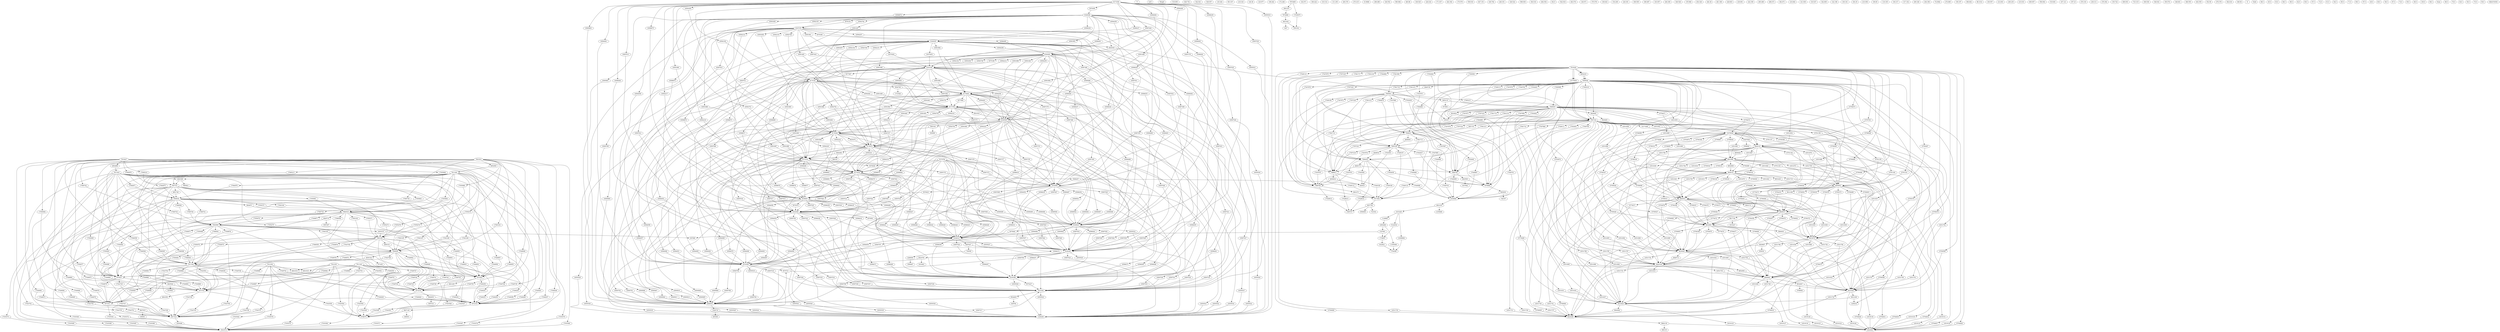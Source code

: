 digraph G {
8173790 N notS Weight 518.855
8174940 N notS Weight 628.752
8175182 N notS Weight 542.921
8174793 N notS Weight 548.957
8174794 N notS Weight 548.957
969335 N notS Weight 145.282
8176970 N notS Weight 591.037
639794 N notS Weight 218.343
1633463 N notS Weight 146.38
1731926 N notS Weight 120.977
3543574 N notS Weight 198.262
6917221 N notS Weight 172.268
1827 N notS Weight 162.971
3591541 N notS Weight 306.422
7872666 N notS Weight 319.314
3535841 N notS Weight 131.255
7873703 N notS Weight 260.376
7874027 N notS Weight 270.415
3587231 N notS Weight 33.9868
7872319 N notS Weight 298.498
7873276 N notS Weight 326.552
3587297 N notS Weight 145.282
7893958 N notS Weight 590.984
7884518 N notS Weight 460.86
385653 N notS Weight 108.525
6798075 N notS Weight 226.434
385801 N notS Weight 171.037
7871911 N notS Weight 262.392
471430 N notS Weight 170.579
7911344 N notS Weight 558.918
7899956 N notS Weight 827.153
7883189 N notS Weight 436.794
7872665 N notS Weight 246.351
7873824 N notS Weight 328.524
7911343 N notS Weight 558.918
7912183 N notS Weight 598.939
7912184 N notS Weight 598.939
7906630 N notS Weight 304.516
7885821 N notS Weight 464.554
7907331 N notS Weight 302.5
7911443 N notS Weight 542.918
7911444 N notS Weight 542.918
7910427 N notS Weight 402.574
7601810 N notS Weight 402.574
105337 N notS Weight 146.971
7907332 N notS Weight 302.5
7909547 N notS Weight 370.576
1209232 N notS Weight 108.643
8614629 N notS Weight 154.209
8619346 N notS Weight 226.391
8645031 N notS Weight 308.505
8650852 N notS Weight 380.687
1815227 N notS Weight 163.057
8632981 N notS Weight 264.365
8648537 N notS Weight 348.526
505934 N notS Weight 155.966
8630949 N notS Weight 254.326
8633878 N notS Weight 282.38
5789858 N notS Weight 281.308
8648483 N notS Weight 428.803
8620299 N notS Weight 230.691
8629149 N notS Weight 242.359
8641868 N notS Weight 290.489
8640143 N notS Weight 288.473
8649141 N notS Weight 362.671
2644962 N notS Weight 216.664
969135 N notS Weight 141.939
10378046 N notS Weight 316.527
3599844 N notS Weight 342.805
1756389 N notS Weight 142.198
1738097 N notS Weight 100.161
2654466 N notS Weight 254.35
1815228 N notS Weight 210.058
607898 N notS Weight 190.65
4159468 N notS Weight 118.105
5330688 N notS Weight 194.317
3537662 N notS Weight 317.102
7878988 N notS Weight 290.326
7868756 N notS Weight 204.356
3929483 N notS Weight 74.0082
644023 N notS Weight 274.865
7868760 N notS Weight 158.197
7886911 N notS Weight 396.602
1560727 N notS Weight 98.1014
3556005 N notS Weight 100.557
741934 N notS Weight 214.003
7871993 N notS Weight 200.235
746197 N notS Weight 210.033
7896452 N notS Weight 600.957
7895108 N notS Weight 556.904
7906631 N notS Weight 304.516
7895851 N notS Weight 519.681
973593 N notS Weight 167.121
3599467 N notS Weight 357.23
745058 N notS Weight 276.318
1249209 N notS Weight 236.311
605308 N notS Weight 120.977
4686935 N notS Weight 278.392
505999 N notS Weight 150.724
8178548 N notS Weight 609.053
8180509 N notS Weight 723.315
8162890 N notS Weight 308.536
8175434 N notS Weight 546.941
8164385 N notS Weight 350.574
8166014 N notS Weight 348.601
8163109 N notS Weight 304.516
8160492 N notS Weight 302.5
8163364 N notS Weight 386.555
7909548 N notS Weight 370.576
8165388 N notS Weight 402.555
8164360 N notS Weight 350.574
8166687 N notS Weight 352.59
8153549 N notS Weight 276.376
8169041 N notS Weight 382.616
7910428 N notS Weight 402.574
8167278 N notS Weight 368.56
8168306 N notS Weight 370.576
8168305 N notS Weight 370.576
8171938 N notS Weight 402.574
4852418 R Yield 88.0
8543822 R Yield 45.0
8612166 R Yield 93.0
8612188 R Yield 86.0
8617726 R Yield 86.0
8629697 R Yield 89.0
8632647 R Yield 82.0
8644084 R Yield 90.0
8646713 R Yield 67.0
8648201 R Yield 72.0
8650626 R Yield 91.0
8652694 R Yield 94.0
8652713 R Yield 91.0
8652909 R Yield 88.0
8653438 R Yield 89.0
8662130 R Yield 85.0
10171849 R Yield 91.0
10207836 R Yield 71.0
1022821 R Yield 99.0
1128860 R Yield 93.0
1327601 R Yield 97.0
4821416 R Yield 49.0
4825593 R Yield 80.0
4828485 R Yield 56.0
4838391 R Yield 87.0
4840172 R Yield 67.0
4848493 R Yield 74.0
4848932 R Yield 89.0
4851747 R Yield 95.0
4852418 R Yield 88.0
5142034 R Yield 69.0
2288500 R Yield 100.0
3326716 R Yield 82.0
5061041 R Yield 97.0
5066207 R Yield 96.0
5067627 R Yield 97.0
5075166 R Yield 94.0
5075479 R Yield None
5075721 R Yield None
5075840 R Yield 97.0
5076023 R Yield 100.0
5076155 R Yield 91.0
5076389 R Yield 100.0
5076390 R Yield 98.0
5077689 R Yield 97.0
5077997 R Yield 96.0
5078048 R Yield 76.0
5082484 R Yield 99.0
8524705 R Yield 64.0
8525475 R Yield 95.0
8540393 R Yield 50.0
8540746 R Yield 97.0
8541916 R Yield 70.0
2220268 R Yield 100.0
4821442 R Yield 94.0
4826715 R Yield 91.0
4827140 R Yield 76.0
4827919 R Yield 76.0
4830144 R Yield 58.0
4835319 R Yield 98.0
4841054 R Yield 100.0
4844971 R Yield 100.0
4845388 R Yield 58.0
4850101 R Yield 70.0
4851746 R Yield 95.0
REACTIONS
4852418->7909548
7910428->4852418
8543822->105337
8543822->7907332
7909547->8543822
7909548->8543822
8612166->1209232
8612166->8614629
8619346->8612166
8612188->1209232
8612188->8645031
8650852->8612188
8617726->1815227
8617726->8632981
8648537->8617726
8629697->505934
8629697->8630949
8633878->8629697
8632647->5789858
8632647->8619346
8648483->8632647
8644084->8620299
8614629->8644084
8646713->8629149
8630949->8646713
8648201->8633878
8632981->8648201
8650626->8641868
8640143->8650626
8652694->8648483
8629149->8652694
8652713->8648537
8645031->8652713
8652909->8649141
8641868->8652909
8653438->8650852
8649141->8653438
8662130->2644962
8662130->969135
8620299->8662130
10171849->10378046
7907332->10171849
10207836->3599844
10207836->8640143
10378046->10207836
14519122->2644962
7907332->14519122
14519123->2644962
7909547->14519123
14519124->2644962
7909548->14519124
14519125->2644962
8614629->14519125
14519126->2644962
8619346->14519126
14519127->2644962
8629149->14519127
14519128->2644962
8630949->14519128
14519130->2644962
8633878->14519130
14519131->2644962
8640143->14519131
14519133->2644962
8641868->14519133
14519134->2644962
8648483->14519134
14519135->2644962
8649141->14519135
14531630->8614629
7907332->14531630
14531631->8614629
7909547->14531631
14531632->8614629
7909548->14531632
14531633->8614629
8629149->14531633
14531634->8614629
8630949->14531634
14531636->8614629
8633878->14531636
14531637->8614629
8640143->14531637
14531639->8614629
8641868->14531639
14531640->8614629
8648483->14531640
14531641->8614629
8649141->14531641
14531700->8619346
7907332->14531700
14531701->8619346
7909547->14531701
14531702->8619346
7909548->14531702
14531703->8619346
8629149->14531703
14531704->8619346
8630949->14531704
14531706->8619346
8633878->14531706
14531707->8619346
8640143->14531707
14531709->8619346
8641868->14531709
14531710->8619346
8649141->14531710
14531729->8620299
7907332->14531729
14531730->8620299
7909547->14531730
14531731->8620299
7909548->14531731
14531732->8620299
8619346->14531732
14531733->8620299
8629149->14531733
14531734->8620299
8630949->14531734
14531736->8620299
8633878->14531736
14531737->8620299
8640143->14531737
14531739->8620299
8641868->14531739
14531740->8620299
8648483->14531740
14531741->8620299
8649141->14531741
14531785->8629149
7907332->14531785
14531786->8629149
7909547->14531786
14531787->8629149
7909548->14531787
14531789->8629149
8633878->14531789
14531790->8629149
8640143->14531790
14531792->8629149
8641868->14531792
14531793->8629149
8649141->14531793
14531804->8630949
7907332->14531804
14531805->8630949
7909547->14531805
14531806->8630949
7909548->14531806
14531808->8630949
8640143->14531808
14531810->8630949
8641868->14531810
14531811->8630949
8649141->14531811
14531835->8633878
7907332->14531835
14531836->8633878
7909547->14531836
14531837->8633878
7909548->14531837
14531838->8633878
8640143->14531838
14531840->8633878
8641868->14531840
14531841->8633878
8649141->14531841
14531852->8640143
7907332->14531852
14531853->8640143
7909547->14531853
14531854->8640143
7909548->14531854
14531859->8641868
7907332->14531859
14531860->8641868
7909547->14531860
14531861->8641868
7909548->14531861
14531864->8648483
7907332->14531864
14531865->8648483
7909547->14531865
14531866->8648483
7909548->14531866
14531867->8648483
8630949->14531867
14531869->8648483
8633878->14531869
14531870->8648483
8640143->14531870
14531872->8648483
8641868->14531872
14531873->8648483
8649141->14531873
14531884->8649141
7907332->14531884
14531885->8649141
7909547->14531885
14531886->8649141
7909548->14531886
14531887->8649141
8640143->14531887
15756471->10378046
7909547->15756471
15756472->10378046
7909548->15756472
15756473->10378046
7910428->15756473
15764627->2644962
10378046->15764627
15764628->2644962
7910428->15764628
15764629->2644962
8632981->15764629
15764630->2644962
8645031->15764630
15764631->2644962
8648537->15764631
15764632->2644962
8650852->15764632
15775838->7907332
7910428->15775838
15779268->8614629
10378046->15779268
15779269->8614629
7910428->15779269
15779270->8614629
8632981->15779270
15779271->8614629
8645031->15779271
15779272->8614629
8648537->15779272
15779273->8614629
8650852->15779273
15780598->8619346
10378046->15780598
15780599->8619346
7910428->15780599
15780600->8619346
8632981->15780600
15780601->8619346
8645031->15780601
15780602->8619346
8648537->15780602
15780603->8619346
8650852->15780603
15780905->8620299
10378046->15780905
15780906->8620299
7910428->15780906
15780907->8620299
8632981->15780907
15780908->8620299
8645031->15780908
15780909->8620299
8648537->15780909
15780910->8620299
8650852->15780910
15783873->8629149
10378046->15783873
15783874->8629149
7910428->15783874
15783875->8629149
8632981->15783875
15783876->8629149
8645031->15783876
15783877->8629149
8648537->15783877
15783878->8629149
8650852->15783878
15784346->8630949
10378046->15784346
15784347->8630949
7910428->15784347
15784348->8630949
8632981->15784348
15784349->8630949
8645031->15784349
15784350->8630949
8648537->15784350
15784351->8630949
8650852->15784351
15785026->8632981
10378046->15785026
15785027->8632981
7907332->15785027
15785028->8632981
7909547->15785028
15785029->8632981
7909548->15785029
15785030->8632981
7910428->15785030
15785031->8632981
8640143->15785031
15785032->8632981
8641868->15785032
15785033->8632981
8645031->15785033
15785034->8632981
8649141->15785034
15785035->8632981
8650852->15785035
15785369->8633878
10378046->15785369
15785370->8633878
7910428->15785370
15785371->8633878
8645031->15785371
15785372->8633878
8648537->15785372
15785373->8633878
8650852->15785373
15787501->8640143
7910428->15787501
15788045->8641868
10378046->15788045
15788046->8641868
7910428->15788046
15789097->8645031
10378046->15789097
15789098->8645031
7907332->15789098
15789099->8645031
7909547->15789099
15789100->8645031
7909548->15789100
15789101->8645031
7910428->15789101
15789102->8645031
8640143->15789102
15789103->8645031
8641868->15789103
15789104->8645031
8649141->15789104
15790475->8648483
10378046->15790475
15790476->8648483
7910428->15790476
15790477->8648483
8632981->15790477
15790478->8648483
8645031->15790478
15790479->8648483
8648537->15790479
15790480->8648483
8650852->15790480
15790493->8648537
10378046->15790493
15790494->8648537
7907332->15790494
15790495->8648537
7909547->15790495
15790496->8648537
7909548->15790496
15790497->8648537
7910428->15790497
15790498->8648537
8640143->15790498
15790499->8648537
8641868->15790499
15790500->8648537
8649141->15790500
15790501->8648537
8650852->15790501
15790667->8649141
10378046->15790667
15790668->8649141
7910428->15790668
15791157->8650852
10378046->15791157
15791158->8650852
7907332->15791158
15791159->8650852
7909547->15791159
15791160->8650852
7909548->15791160
15791161->8650852
7910428->15791161
15791162->8650852
8640143->15791162
15791163->8650852
8641868->15791163
1022821->1756389
1738097->1022821
1128860->2654466
1815228->1128860
1327601->1738097
1327601->607898
2654466->1327601
4821416->1815228
4821416->4159468
5330688->4821416
4825593->3537662
4825593->7878988
7868756->4825593
4828485->3929483
4828485->7907332
7909547->4828485
7909548->4828485
4836632->644023
4836632->7868760
7886911->4836632
4837782->1560727
4837782->3556005
4837782->741934
7871993->4837782
4838391->5330688
4838391->746197
7878988->4838391
4840172->7868756
4840172->7886911
7896452->4840172
4841071->7871993
7868760->4841071
4848493->7895108
7906631->4848493
4848739->7895851
7909548->4848739
4848932->7896452
7895108->4848932
4851747->7906631
7907332->4851747
4852418->7909548
7910428->4852418
4855133->7909547
4855133->973593
7895851->4855133
5142034->1738097
1815228->5142034
11555090->1756389
2654466->11555090
15775838->7907332
7910428->15775838
16389884->1756389
1815228->16389884
17028614->1560727
7868760->17028614
17028615->1560727
7886911->17028615
17028616->1560727
7896452->17028616
17040695->5330688
7868756->17040695
17040696->5330688
7895108->17040696
17040697->5330688
7895851->17040697
17040698->5330688
7896452->17040698
17040699->5330688
7906631->17040699
17040700->5330688
7907332->17040700
17040701->5330688
7909547->17040701
17040702->5330688
7909548->17040702
17040703->5330688
7910428->17040703
17043051->644023
7895108->17043051
17043058->644023
7896452->17043058
17047865->7868756
7895108->17047865
17047866->7868756
7895851->17047866
17047867->7868756
7906631->17047867
17047868->7868756
7907332->17047868
17047869->7868756
7909547->17047869
17047870->7868756
7909548->17047870
17047871->7868756
7910428->17047871
17047872->7868760
7895108->17047872
17047873->7868760
7895851->17047873
17047874->7868760
7896452->17047874
17047875->7868760
7906631->17047875
17047876->7868760
7907332->17047876
17047877->7868760
7909547->17047877
17047878->7868760
7909548->17047878
17047879->7868760
7910428->17047879
17049106->7871993
7886911->17049106
17049107->7871993
7895108->17049107
17049108->7871993
7895851->17049108
17049109->7871993
7896452->17049109
17049110->7871993
7906631->17049110
17049111->7871993
7907332->17049111
17049112->7871993
7909547->17049112
17049113->7871993
7909548->17049113
17049114->7871993
7910428->17049114
17052637->7878988
7895108->17052637
17052638->7878988
7895851->17052638
17052639->7878988
7896452->17052639
17052640->7878988
7906631->17052640
17052641->7878988
7907332->17052641
17052642->7878988
7909547->17052642
17052643->7878988
7909548->17052643
17052644->7878988
7910428->17052644
17057219->7886911
7895108->17057219
17057220->7886911
7895851->17057220
17057221->7886911
7906631->17057221
17057222->7886911
7907332->17057222
17057223->7886911
7909547->17057223
17057224->7886911
7909548->17057224
17057225->7886911
7910428->17057225
17061212->7895108
7895851->17061212
17061213->7895108
7907332->17061213
17061214->7895108
7909547->17061214
17061215->7895108
7909548->17061215
17061216->7895108
7910428->17061216
17061560->7895851
7910428->17061560
17061712->7896452
7895851->17061712
17061713->7896452
7906631->17061713
17061714->7896452
7907332->17061714
17061715->7896452
7909547->17061715
17061716->7896452
7909548->17061716
17061717->7896452
7910428->17061717
17064879->7906631
7895851->17064879
17064880->7906631
7909547->17064880
17064881->7906631
7909548->17064881
17064882->7906631
7910428->17064882
17065215->7907332
7895851->17065215
17065216->7907332
7909548->17065216
17065990->7909547
7909548->17065990
17065991->7909547
7910428->17065991
2288500->3599467
745058->2288500
3326716->1249209
3326716->605308
4686935->3326716
5061041->505999
5061041->8178548
8180509->5061041
5066207->644023
5066207->8162890
8175434->5066207
5067627->745058
5067627->8164385
8166014->5067627
5075166->8163109
8160492->5075166
5075227->8163364
8165388->5075227
5075479->8164360
8166687->5075479
5075721->8165388
4686935->5075721
8153549->5075721
5075840->8166014
8169041->5075840
5076023->8166687
8162890->5076023
5076155->8167278
8168306->5076155
5076389->8168305
8167278->5076389
5076390->8168306
8171938->5076390
5076561->8169041
8164360->5076561
5077689->8173790
8174940->5077689
5077997->8175182
8163109->5077997
5078048->8175434
8174793->5078048
8174794->5078048
5082484->8174793
5082484->969335
8176970->5082484
8524625->4686935
8524625->639794
8163364->8524625
8524705->1633463
8524705->8153549
8164385->8524705
8525475->8176970
8178548->8525475
8540393->105337
8540393->8160492
8168305->8540393
8168306->8540393
8540746->1731926
8540746->8174940
8175182->8540746
8541916->8180509
8173790->8541916
15475453->8163109
8168305->15475453
15475454->8163109
8168306->15475454
16555519->1249209
8153549->16555519
16555520->1249209
8160492->16555520
16555521->1249209
8162890->16555521
16555522->1249209
8163109->16555522
16555523->1249209
8163364->16555523
16555524->1249209
8164360->16555524
16555525->1249209
8164385->16555525
16555526->1249209
8165388->16555526
16555527->1249209
8166014->16555527
16555528->1249209
8166687->16555528
16555529->1249209
8167278->16555529
16555530->1249209
8168305->16555530
16555531->1249209
8168306->16555531
16555532->1249209
8169041->16555532
16555533->1249209
8171938->16555533
16555534->1249209
8173790->16555534
16555535->1249209
8174793->16555535
16555536->1249209
8174794->16555536
16555537->1249209
8174940->16555537
16555538->1249209
8175182->16555538
16555539->1249209
8175434->16555539
16555540->1249209
8176970->16555540
16555541->1249209
8178548->16555541
16555542->1249209
8180509->16555542
16565790->4686935
8153549->16565790
16565791->4686935
8160492->16565791
16565792->4686935
8162890->16565792
16565793->4686935
8163109->16565793
16565794->4686935
8164360->16565794
16565795->4686935
8164385->16565795
16565796->4686935
8165388->16565796
16565797->4686935
8166014->16565797
16565798->4686935
8166687->16565798
16565799->4686935
8167278->16565799
16565800->4686935
8168305->16565800
16565801->4686935
8168306->16565801
16565802->4686935
8169041->16565802
16565803->4686935
8171938->16565803
16565804->4686935
8173790->16565804
16565805->4686935
8174793->16565805
16565806->4686935
8174794->16565806
16565807->4686935
8174940->16565807
16565808->4686935
8175182->16565808
16565809->4686935
8175434->16565809
16565810->4686935
8176970->16565810
16565811->4686935
8178548->16565811
16565812->4686935
8180509->16565812
16584051->8153549
8160492->16584051
16584052->8153549
8162890->16584052
16584053->8153549
8163109->16584053
16584054->8153549
8164360->16584054
16584055->8153549
8166014->16584055
16584056->8153549
8166687->16584056
16584057->8153549
8167278->16584057
16584058->8153549
8168305->16584058
16584059->8153549
8168306->16584059
16584060->8153549
8169041->16584060
16584061->8153549
8171938->16584061
16584062->8153549
8173790->16584062
16584063->8153549
8174793->16584063
16584064->8153549
8174794->16584064
16584065->8153549
8174940->16584065
16584066->8153549
8175182->16584066
16584067->8153549
8175434->16584067
16584068->8153549
8176970->16584068
16584069->8153549
8178548->16584069
16584070->8153549
8180509->16584070
16586490->8160492
8167278->16586490
16586491->8160492
8168306->16586491
16586492->8160492
8171938->16586492
16587365->8162890
8160492->16587365
16587366->8162890
8163109->16587366
16587367->8162890
8167278->16587367
16587368->8162890
8168305->16587368
16587369->8162890
8168306->16587369
16587370->8162890
8171938->16587370
16587371->8162890
8173790->16587371
16587372->8162890
8174793->16587372
16587373->8162890
8174794->16587373
16587374->8162890
8174940->16587374
16587375->8162890
8175182->16587375
16587376->8162890
8176970->16587376
16587377->8162890
8178548->16587377
16587378->8162890
8180509->16587378
16587443->8163109
8167278->16587443
16587444->8163109
8171938->16587444
16587517->8163364
4686935->16587517
16587518->8163364
8153549->16587518
16587519->8163364
8160492->16587519
16587520->8163364
8162890->16587520
16587521->8163364
8163109->16587521
16587522->8163364
8164360->16587522
16587523->8163364
8164385->16587523
16587524->8163364
8166014->16587524
16587525->8163364
8166687->16587525
16587526->8163364
8167278->16587526
16587527->8163364
8168305->16587527
16587528->8163364
8168306->16587528
16587529->8163364
8169041->16587529
16587530->8163364
8171938->16587530
16587531->8163364
8173790->16587531
16587532->8163364
8174793->16587532
16587533->8163364
8174794->16587533
16587534->8163364
8174940->16587534
16587535->8163364
8175182->16587535
16587536->8163364
8175434->16587536
16587537->8163364
8176970->16587537
16587538->8163364
8178548->16587538
16587539->8163364
8180509->16587539
16587907->8164360
8160492->16587907
16587908->8164360
8162890->16587908
16587909->8164360
8163109->16587909
16587910->8164360
8167278->16587910
16587911->8164360
8168305->16587911
16587912->8164360
8168306->16587912
16587913->8164360
8171938->16587913
16587914->8164360
8173790->16587914
16587915->8164360
8174793->16587915
16587916->8164360
8174794->16587916
16587917->8164360
8174940->16587917
16587918->8164360
8175182->16587918
16587919->8164360
8175434->16587919
16587920->8164360
8176970->16587920
16587921->8164360
8178548->16587921
16587922->8164360
8180509->16587922
16587926->8164385
8160492->16587926
16587927->8164385
8162890->16587927
16587928->8164385
8163109->16587928
16587929->8164385
8164360->16587929
16587930->8164385
8166687->16587930
16587931->8164385
8167278->16587931
16587932->8164385
8168305->16587932
16587933->8164385
8168306->16587933
16587934->8164385
8169041->16587934
16587935->8164385
8171938->16587935
16587936->8164385
8173790->16587936
16587937->8164385
8174793->16587937
16587938->8164385
8174794->16587938
16587939->8164385
8174940->16587939
16587940->8164385
8175182->16587940
16587941->8164385
8175434->16587941
16587942->8164385
8176970->16587942
16587943->8164385
8178548->16587943
16587944->8164385
8180509->16587944
16588253->8165388
8160492->16588253
16588254->8165388
8162890->16588254
16588255->8165388
8163109->16588255
16588256->8165388
8164360->16588256
16588257->8165388
8164385->16588257
16588258->8165388
8166014->16588258
16588259->8165388
8166687->16588259
16588260->8165388
8167278->16588260
16588261->8165388
8168305->16588261
16588262->8165388
8168306->16588262
16588263->8165388
8169041->16588263
16588264->8165388
8171938->16588264
16588265->8165388
8173790->16588265
16588266->8165388
8174793->16588266
16588267->8165388
8174794->16588267
16588268->8165388
8174940->16588268
16588269->8165388
8175182->16588269
16588270->8165388
8175434->16588270
16588271->8165388
8176970->16588271
16588272->8165388
8178548->16588272
16588273->8165388
8180509->16588273
16588431->8166014
8160492->16588431
16588432->8166014
8162890->16588432
16588433->8166014
8163109->16588433
16588434->8166014
8164360->16588434
16588435->8166014
8166687->16588435
16588436->8166014
8167278->16588436
16588437->8166014
8168305->16588437
16588438->8166014
8168306->16588438
16588439->8166014
8171938->16588439
16588440->8166014
8173790->16588440
16588441->8166014
8174793->16588441
16588442->8166014
8174794->16588442
16588443->8166014
8174940->16588443
16588444->8166014
8175182->16588444
16588445->8166014
8175434->16588445
16588446->8166014
8176970->16588446
16588447->8166014
8178548->16588447
16588448->8166014
8180509->16588448
16588670->8166687
8160492->16588670
16588671->8166687
8163109->16588671
16588672->8166687
8167278->16588672
16588673->8166687
8168305->16588673
16588674->8166687
8168306->16588674
16588675->8166687
8171938->16588675
16588676->8166687
8173790->16588676
16588677->8166687
8174793->16588677
16588678->8166687
8174794->16588678
16588679->8166687
8174940->16588679
16588680->8166687
8175182->16588680
16588681->8166687
8175434->16588681
16588682->8166687
8176970->16588682
16588683->8166687
8178548->16588683
16588684->8166687
8180509->16588684
16588874->8167278
8171938->16588874
16589236->8168305
8168306->16589236
16589237->8168305
8171938->16589237
16589486->8169041
8160492->16589486
16589487->8169041
8162890->16589487
16589488->8169041
8163109->16589488
16589489->8169041
8166687->16589489
16589490->8169041
8167278->16589490
16589491->8169041
8168305->16589491
16589492->8169041
8168306->16589492
16589493->8169041
8171938->16589493
16589494->8169041
8173790->16589494
16589495->8169041
8174793->16589495
16589496->8169041
8174794->16589496
16589497->8169041
8174940->16589497
16589498->8169041
8175182->16589498
16589499->8169041
8175434->16589499
16589500->8169041
8176970->16589500
16589501->8169041
8178548->16589501
16589502->8169041
8180509->16589502
16591463->8173790
8160492->16591463
16591464->8173790
8163109->16591464
16591465->8173790
8167278->16591465
16591466->8173790
8168305->16591466
16591467->8173790
8168306->16591467
16591468->8173790
8171938->16591468
16591469->8173790
8175182->16591469
16591885->8174793
8160492->16591885
16591886->8174793
8163109->16591886
16591887->8174793
8167278->16591887
16591888->8174793
8168305->16591888
16591889->8174793
8168306->16591889
16591890->8174793
8171938->16591890
16591891->8174793
8173790->16591891
16591892->8174793
8174940->16591892
16591893->8174793
8175182->16591893
16591894->8174793
8178548->16591894
16591895->8174793
8180509->16591895
16591989->8174940
8160492->16591989
16591990->8174940
8163109->16591990
16591991->8174940
8167278->16591991
16591992->8174940
8168305->16591992
16591993->8174940
8168306->16591993
16591994->8174940
8171938->16591994
16592102->8175182
8160492->16592102
16592103->8175182
8167278->16592103
16592104->8175182
8168305->16592104
16592105->8175182
8168306->16592105
16592106->8175182
8171938->16592106
16592212->8175434
8160492->16592212
16592213->8175434
8163109->16592213
16592214->8175434
8167278->16592214
16592215->8175434
8168305->16592215
16592216->8175434
8168306->16592216
16592217->8175434
8171938->16592217
16592218->8175434
8173790->16592218
16592219->8175434
8174940->16592219
16592220->8175434
8175182->16592220
16592221->8175434
8176970->16592221
16592222->8175434
8178548->16592222
16592223->8175434
8180509->16592223
16592746->8176970
8160492->16592746
16592747->8176970
8163109->16592747
16592748->8176970
8167278->16592748
16592749->8176970
8168305->16592749
16592750->8176970
8168306->16592750
16592751->8176970
8171938->16592751
16592752->8176970
8173790->16592752
16592753->8176970
8174940->16592753
16592754->8176970
8175182->16592754
16592755->8176970
8180509->16592755
16593454->8178548
8160492->16593454
16593455->8178548
8163109->16593455
16593456->8178548
8167278->16593456
16593457->8178548
8168305->16593457
16593458->8178548
8168306->16593458
16593459->8178548
8171938->16593459
16593460->8178548
8173790->16593460
16593461->8178548
8174940->16593461
16593462->8178548
8175182->16593462
16594255->8180509
8160492->16594255
16594256->8180509
8163109->16594256
16594257->8180509
8167278->16594257
16594258->8180509
8168305->16594258
16594259->8180509
8168306->16594259
16594260->8180509
8171938->16594260
16594261->8180509
8174940->16594261
16594262->8180509
8175182->16594262
2220268->3543574
6917221->2220268
4821442->1827
4821442->3591541
7872666->4821442
4825544->3535841
4825544->7873703
7874027->4825544
4826053->3587231
4826053->7872319
7873276->4826053
4826715->3587297
4826715->7893958
7884518->4826715
4827140->385653
4827140->6798075
7872319->4827140
4827919->385801
4827919->6917221
7871911->4827919
4830144->471430
4830144->7911344
7899956->4830144
4835319->607898
4835319->7883189
7893958->4835319
4841054->7871911
7873703->4841054
4841257->7872666
7872665->4841257
4841445->7873276
7873824->4841445
4841618->7873824
4841618->7874027
7911343->4841618
7911344->4841618
4841619->7873824
4841619->7874027
7912183->4841619
7912184->4841619
4844971->7884518
7906630->4844971
4845388->7885821
4845388->7907331
7911443->4845388
7911444->4845388
4850101->7899956
7883189->4850101
4851746->7906630
7907331->4851746
4852899->7911443
7910427->4852899
4852900->7911444
7601810->4852900
17035360->3543574
7601810->17035360
17035361->3543574
7871911->17035361
17035362->3543574
7873703->17035362
17035363->3543574
7874027->17035363
17035364->3543574
7883189->17035364
17035365->3543574
7884518->17035365
17035366->3543574
7893958->17035366
17035367->3543574
7899956->17035367
17035368->3543574
7906630->17035368
17035369->3543574
7907331->17035369
17035370->3543574
7910427->17035370
17035371->3543574
7911343->17035371
17035372->3543574
7911344->17035372
17035373->3543574
7911443->17035373
17035374->3543574
7911444->17035374
17035375->3543574
7912183->17035375
17035376->3543574
7912184->17035376
17035675->3591541
7872665->17035675
17043546->6798075
7873276->17043546
17043547->6798075
7873824->17043547
17043548->6798075
7883189->17043548
17043549->6798075
7884518->17043549
17043550->6798075
7893958->17043550
17043551->6798075
7899956->17043551
17043552->6798075
7911343->17043552
17043553->6798075
7911344->17043553
17043554->6798075
7912183->17043554
17043555->6798075
7912184->17043555
17043743->6917221
7601810->17043743
17043744->6917221
7873703->17043744
17043745->6917221
7874027->17043745
17043746->6917221
7883189->17043746
17043747->6917221
7884518->17043747
17043748->6917221
7893958->17043748
17043749->6917221
7899956->17043749
17043750->6917221
7906630->17043750
17043751->6917221
7907331->17043751
17043752->6917221
7910427->17043752
17043753->6917221
7911343->17043753
17043754->6917221
7911344->17043754
17043755->6917221
7911443->17043755
17043756->6917221
7911444->17043756
17043757->6917221
7912183->17043757
17043758->6917221
7912184->17043758
17049073->7871911
7601810->17049073
17049074->7871911
7874027->17049074
17049075->7871911
7883189->17049075
17049076->7871911
7884518->17049076
17049077->7871911
7893958->17049077
17049078->7871911
7899956->17049078
17049079->7871911
7906630->17049079
17049080->7871911
7907331->17049080
17049081->7871911
7910427->17049081
17049082->7871911
7911343->17049082
17049083->7871911
7911344->17049083
17049084->7871911
7911443->17049084
17049085->7871911
7911444->17049085
17049086->7871911
7912183->17049086
17049087->7871911
7912184->17049087
17049249->7872319
7601810->17049249
17049250->7872319
7873824->17049250
17049251->7872319
7883189->17049251
17049252->7872319
7884518->17049252
17049253->7872319
7893958->17049253
17049254->7872319
7899956->17049254
17049255->7872319
7906630->17049255
17049256->7872319
7907331->17049256
17049257->7872319
7910427->17049257
17049258->7872319
7911343->17049258
17049259->7872319
7911344->17049259
17049260->7872319
7911443->17049260
17049261->7872319
7911444->17049261
17049262->7872319
7912183->17049262
17049263->7872319
7912184->17049263
17049739->7873276
7601810->17049739
17049740->7873276
7883189->17049740
17049741->7873276
7884518->17049741
17049742->7873276
7893958->17049742
17049743->7873276
7899956->17049743
17049744->7873276
7906630->17049744
17049745->7873276
7907331->17049745
17049746->7873276
7910427->17049746
17049747->7873276
7911343->17049747
17049748->7873276
7911344->17049748
17049749->7873276
7911443->17049749
17049750->7873276
7911444->17049750
17049751->7873276
7912183->17049751
17049752->7873276
7912184->17049752
17049875->7873703
7601810->17049875
17049876->7873703
7883189->17049876
17049877->7873703
7884518->17049877
17049878->7873703
7893958->17049878
17049879->7873703
7899956->17049879
17049880->7873703
7906630->17049880
17049881->7873703
7907331->17049881
17049882->7873703
7910427->17049882
17049883->7873703
7911343->17049883
17049884->7873703
7911344->17049884
17049885->7873703
7911443->17049885
17049886->7873703
7911444->17049886
17049887->7873703
7912183->17049887
17049888->7873703
7912184->17049888
17049948->7873824
7601810->17049948
17049949->7873824
7883189->17049949
17049950->7873824
7884518->17049950
17049951->7873824
7893958->17049951
17049952->7873824
7899956->17049952
17049953->7873824
7906630->17049953
17049954->7873824
7907331->17049954
17049955->7873824
7910427->17049955
17049956->7873824
7911443->17049956
17049957->7873824
7911444->17049957
17050077->7874027
7601810->17050077
17050078->7874027
7883189->17050078
17050079->7874027
7884518->17050079
17050080->7874027
7893958->17050080
17050081->7874027
7899956->17050081
17050082->7874027
7906630->17050082
17050083->7874027
7907331->17050083
17050084->7874027
7910427->17050084
17050085->7874027
7911443->17050085
17050086->7874027
7911444->17050086
17055270->7883189
7601810->17055270
17055271->7883189
7884518->17055271
17055272->7883189
7906630->17055272
17055273->7883189
7907331->17055273
17055274->7883189
7910427->17055274
17055275->7883189
7911443->17055275
17055276->7883189
7911444->17055276
17055960->7884518
7601810->17055960
17055961->7884518
7907331->17055961
17055962->7884518
7910427->17055962
17055963->7884518
7911443->17055963
17055964->7884518
7911444->17055964
17060739->7893958
7601810->17060739
17060740->7893958
7906630->17060740
17060741->7893958
7907331->17060741
17060742->7893958
7910427->17060742
17060743->7893958
7911443->17060743
17060744->7893958
7911444->17060744
17063161->7899956
7601810->17063161
17063162->7899956
7884518->17063162
17063163->7899956
7893958->17063163
17063164->7899956
7906630->17063164
17063165->7899956
7907331->17063165
17063166->7899956
7910427->17063166
17063167->7899956
7911443->17063167
17063168->7899956
7911444->17063168
17064875->7906630
7601810->17064875
17064876->7906630
7910427->17064876
17064877->7906630
7911443->17064877
17064878->7906630
7911444->17064878
17065213->7907331
7601810->17065213
17065214->7907331
7910427->17065214
17066558->7911344
7601810->17066558
17066559->7911344
7883189->17066559
17066560->7911344
7884518->17066560
17066561->7911344
7893958->17066561
17066562->7911344
7906630->17066562
17066563->7911344
7907331->17066563
17066564->7911344
7910427->17066564
17066565->7911344
7911443->17066565
17066566->7911344
7911444->17066566
}
